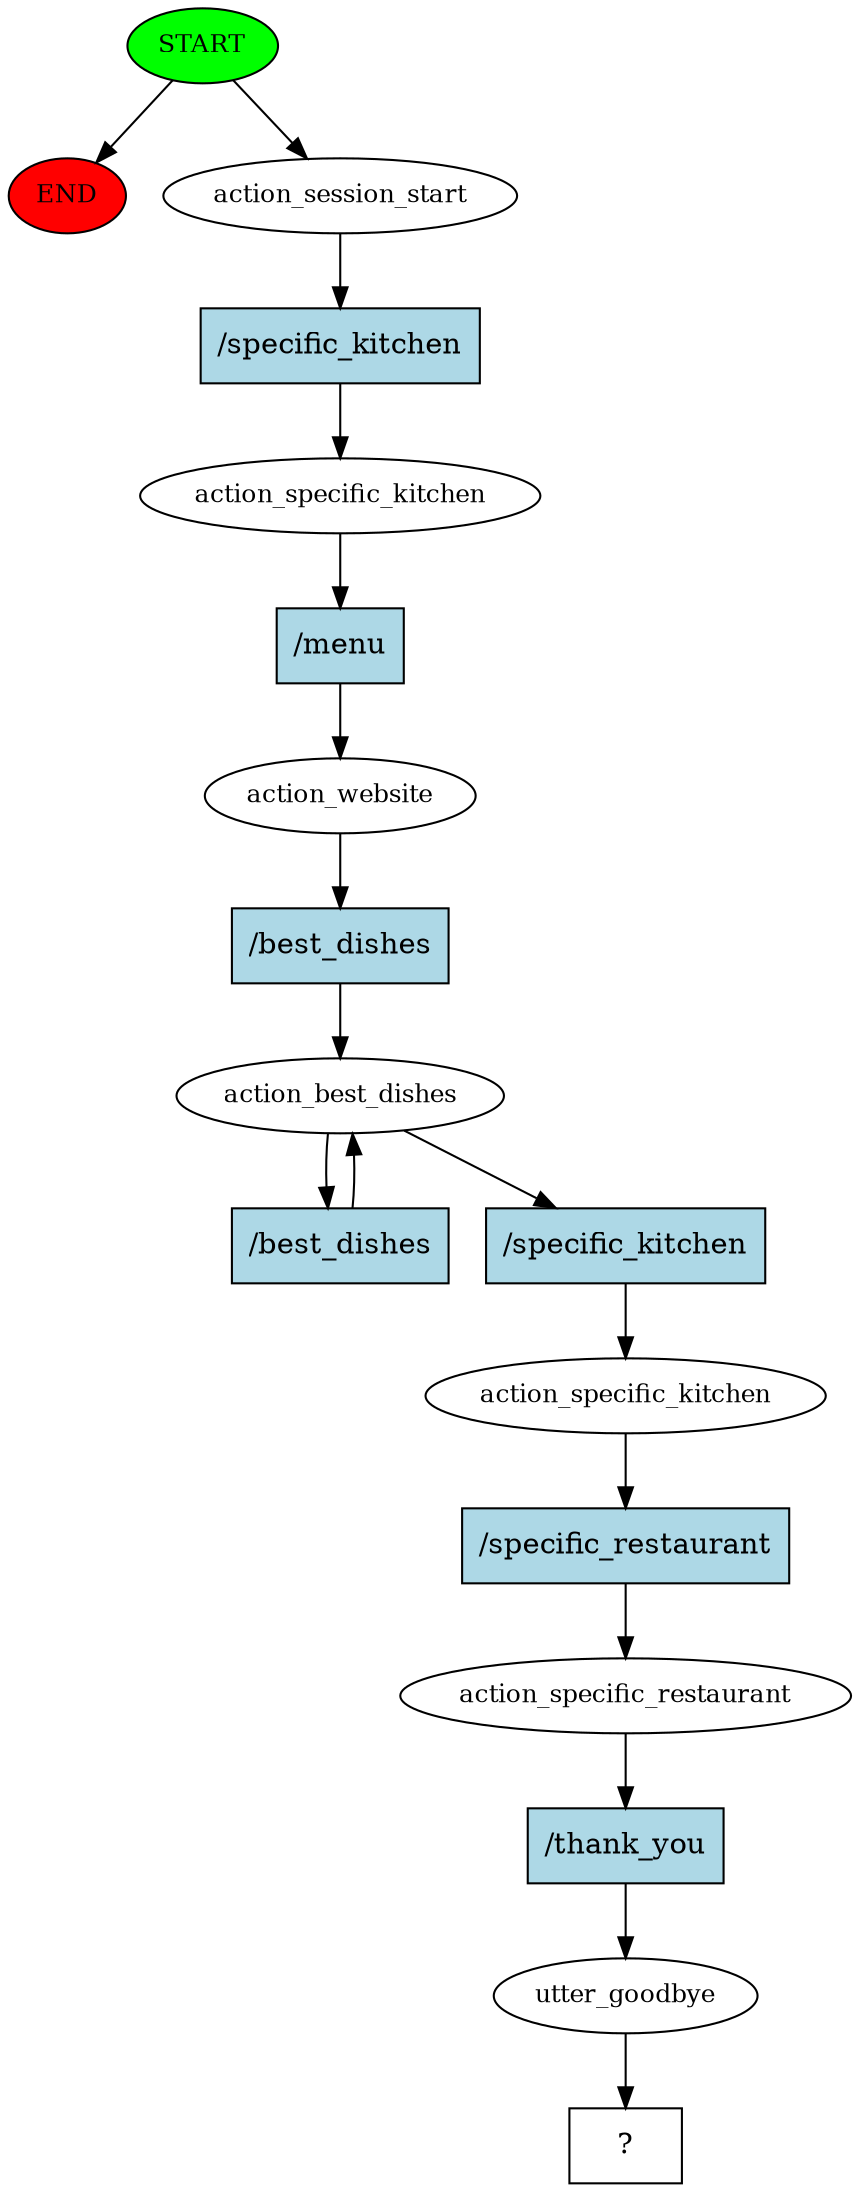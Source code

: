 digraph  {
0 [class="start active", fillcolor=green, fontsize=12, label=START, style=filled];
"-1" [class=end, fillcolor=red, fontsize=12, label=END, style=filled];
1 [class=active, fontsize=12, label=action_session_start];
2 [class=active, fontsize=12, label=action_specific_kitchen];
3 [class=active, fontsize=12, label=action_website];
4 [class=active, fontsize=12, label=action_best_dishes];
7 [class=active, fontsize=12, label=action_specific_kitchen];
8 [class=active, fontsize=12, label=action_specific_restaurant];
9 [class=active, fontsize=12, label=utter_goodbye];
10 [class="intent dashed active", label="  ?  ", shape=rect];
11 [class="intent active", fillcolor=lightblue, label="/specific_kitchen", shape=rect, style=filled];
12 [class="intent active", fillcolor=lightblue, label="/menu", shape=rect, style=filled];
13 [class="intent active", fillcolor=lightblue, label="/best_dishes", shape=rect, style=filled];
14 [class="intent active", fillcolor=lightblue, label="/best_dishes", shape=rect, style=filled];
15 [class="intent active", fillcolor=lightblue, label="/specific_kitchen", shape=rect, style=filled];
16 [class="intent active", fillcolor=lightblue, label="/specific_restaurant", shape=rect, style=filled];
17 [class="intent active", fillcolor=lightblue, label="/thank_you", shape=rect, style=filled];
0 -> "-1"  [class="", key=NONE, label=""];
0 -> 1  [class=active, key=NONE, label=""];
1 -> 11  [class=active, key=0];
2 -> 12  [class=active, key=0];
3 -> 13  [class=active, key=0];
4 -> 14  [class=active, key=0];
4 -> 15  [class=active, key=0];
7 -> 16  [class=active, key=0];
8 -> 17  [class=active, key=0];
9 -> 10  [class=active, key=NONE, label=""];
11 -> 2  [class=active, key=0];
12 -> 3  [class=active, key=0];
13 -> 4  [class=active, key=0];
14 -> 4  [class=active, key=0];
15 -> 7  [class=active, key=0];
16 -> 8  [class=active, key=0];
17 -> 9  [class=active, key=0];
}
